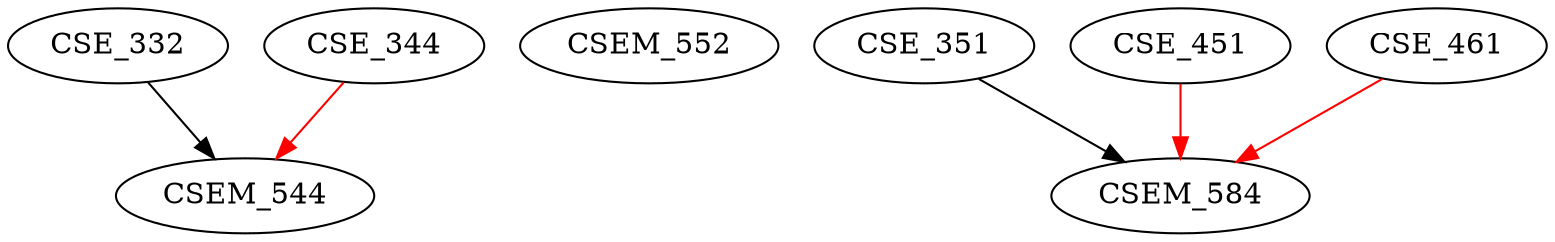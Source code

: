 digraph G {
    edge [color=black];
    CSE_332 -> CSEM_544;
    edge [color=red];
    CSE_344 -> CSEM_544;
    CSEM_552;
    edge [color=black];
    CSE_351 -> CSEM_584;
    edge [color=red];
    CSE_451 -> CSEM_584;
    CSE_461 -> CSEM_584;
}
